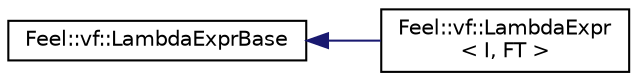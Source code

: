 digraph "Graphical Class Hierarchy"
{
 // LATEX_PDF_SIZE
  edge [fontname="Helvetica",fontsize="10",labelfontname="Helvetica",labelfontsize="10"];
  node [fontname="Helvetica",fontsize="10",shape=record];
  rankdir="LR";
  Node0 [label="Feel::vf::LambdaExprBase",height=0.2,width=0.4,color="black", fillcolor="white", style="filled",URL="$classFeel_1_1vf_1_1LambdaExprBase.html",tooltip=" "];
  Node0 -> Node1 [dir="back",color="midnightblue",fontsize="10",style="solid",fontname="Helvetica"];
  Node1 [label="Feel::vf::LambdaExpr\l\< I, FT \>",height=0.2,width=0.4,color="black", fillcolor="white", style="filled",URL="$classFeel_1_1vf_1_1LambdaExpr.html",tooltip=" "];
}
